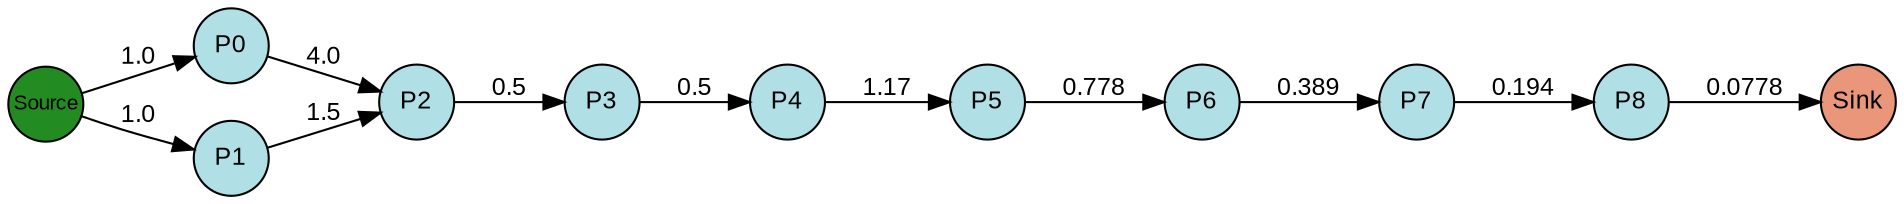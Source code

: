 digraph {
  splines=true;
node [margin=0 fontname=arial fontcolor=black fontsize=12 shape=circle width=0.5 fixedsize=true style=filled fillcolor=powderblue]
  1 [label="P0"]
  2 [label="P1"]
  3 [label="P2"]
  4 [label="P3"]
  5 [label="P4"]
  6 [label="P5"]
  7 [label="P6"]
  8 [label="P7"]
  9 [label="P8"]
  node [margin=0 fontname=arial fontcolor=black fontsize=10 shape=circle width=0.5 fixedsize=true style=filled fillcolor=forestgreen]
  10 [label="Source"]
  node [margin=0 fontname=arial fontcolor=black fontsize=12 shape=circle width=0.5 fixedsize=true style=filled fillcolor=darksalmon]
  11 [label="Sink"]
rankdir=LR
edge [margin=0 fontname=arial fontcolor=black fontsize=12]
   1 -> 3 [label="4.0"]
   2 -> 3 [label="1.5"]
   3 -> 4 [label="0.5"]
   4 -> 5 [label="0.5"]
   5 -> 6 [label="1.17"]
   6 -> 7 [label="0.778"]
   7 -> 8 [label="0.389"]
   8 -> 9 [label="0.194"]
   10 -> 2 [label="1.0"]
   10 -> 1 [label="1.0"]
   9 -> 11 [label="0.0778"]

  {rank=same 10}
	{rank=same  1, 2 }
	{rank=same  3 }
	{rank=same  4 }
	{rank=same  5 }
	{rank=same  6 }
	{rank=same  7 }
	{rank=same  8 }
	{rank=same  9 }
  {rank=same 11}
}
